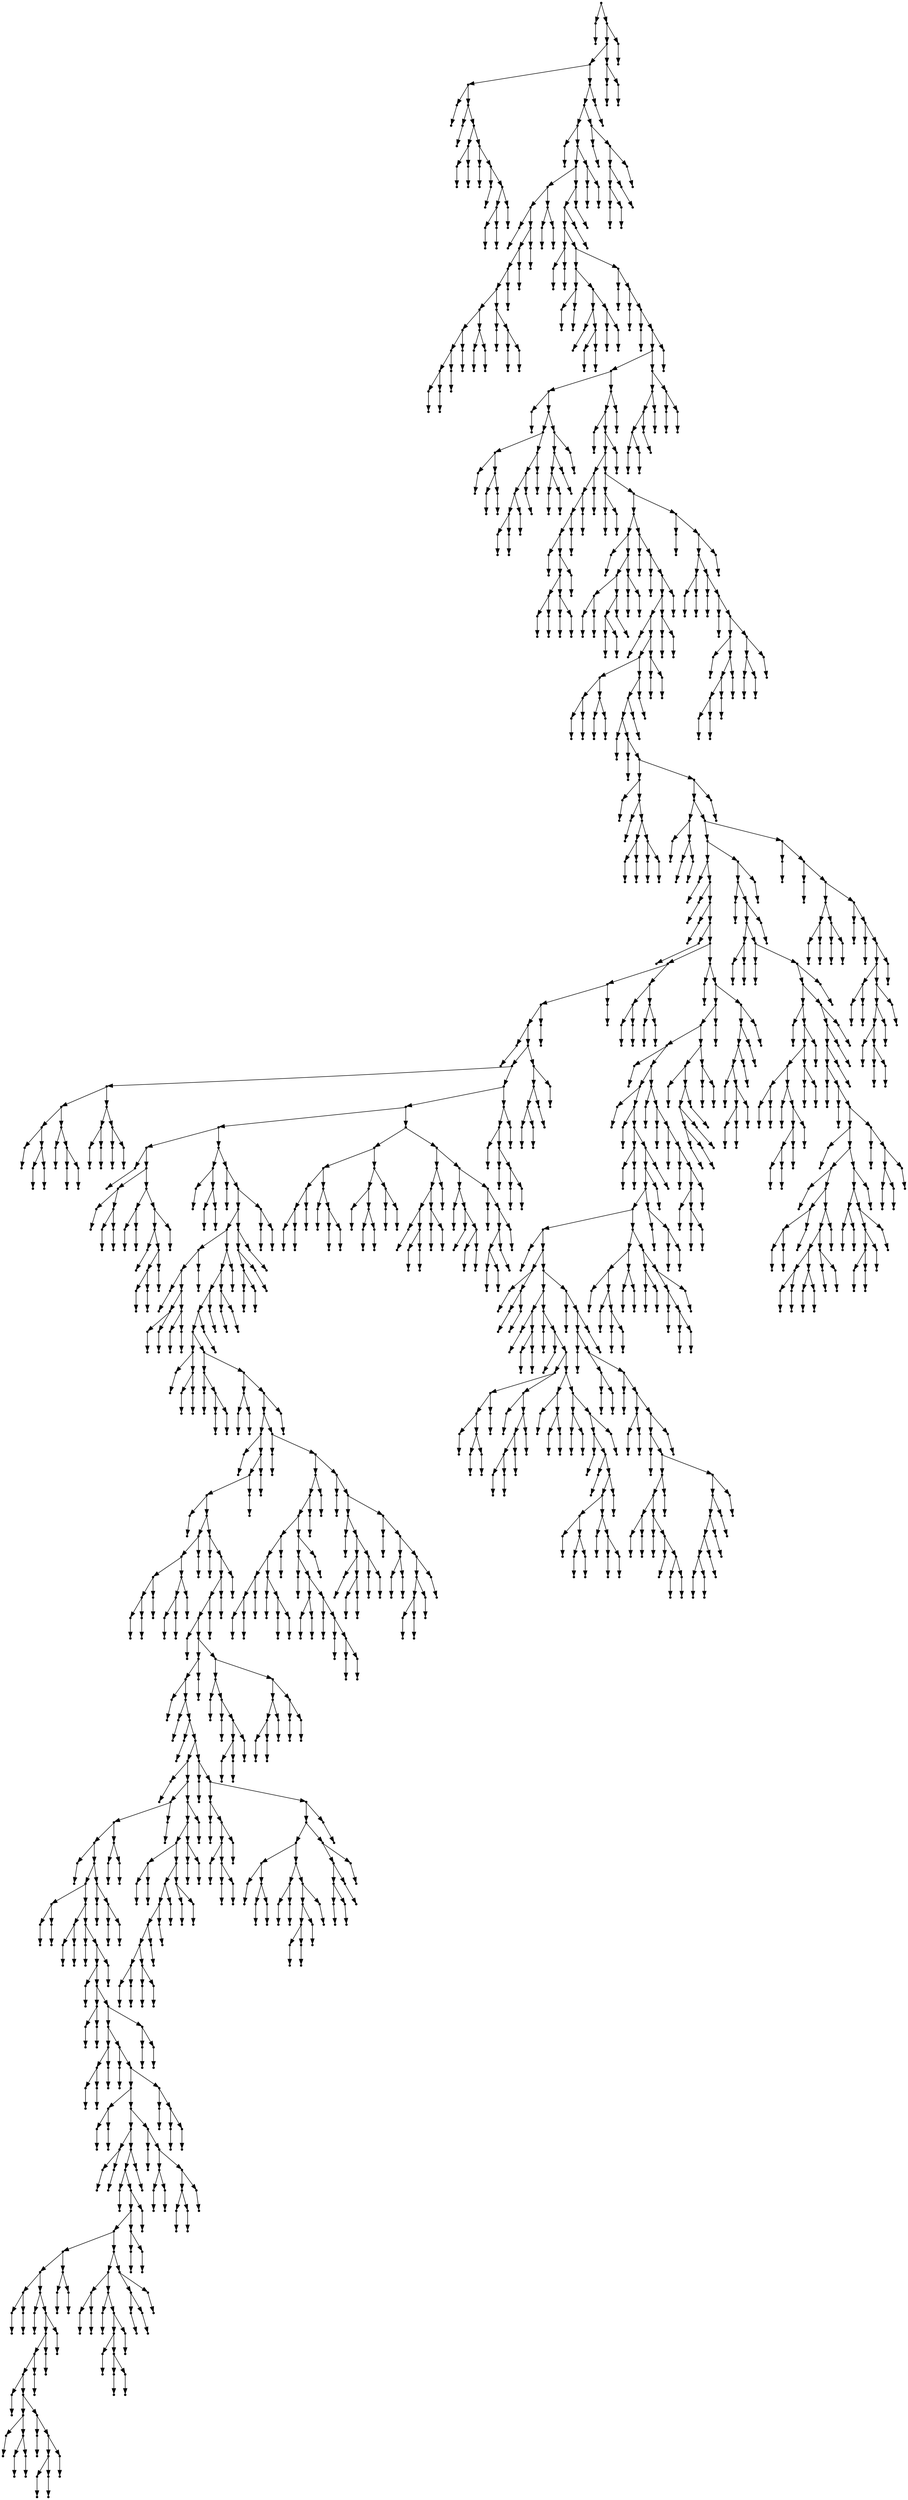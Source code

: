 digraph {
  1669 [shape=point];
  1 [shape=point];
  0 [shape=point];
  1668 [shape=point];
  1665 [shape=point];
  1659 [shape=point];
  27 [shape=point];
  3 [shape=point];
  2 [shape=point];
  26 [shape=point];
  5 [shape=point];
  4 [shape=point];
  25 [shape=point];
  10 [shape=point];
  7 [shape=point];
  6 [shape=point];
  9 [shape=point];
  8 [shape=point];
  24 [shape=point];
  12 [shape=point];
  11 [shape=point];
  23 [shape=point];
  14 [shape=point];
  13 [shape=point];
  22 [shape=point];
  19 [shape=point];
  16 [shape=point];
  15 [shape=point];
  18 [shape=point];
  17 [shape=point];
  21 [shape=point];
  20 [shape=point];
  1658 [shape=point];
  1655 [shape=point];
  1640 [shape=point];
  29 [shape=point];
  28 [shape=point];
  1639 [shape=point];
  1633 [shape=point];
  73 [shape=point];
  67 [shape=point];
  31 [shape=point];
  30 [shape=point];
  66 [shape=point];
  63 [shape=point];
  60 [shape=point];
  57 [shape=point];
  48 [shape=point];
  42 [shape=point];
  39 [shape=point];
  36 [shape=point];
  33 [shape=point];
  32 [shape=point];
  35 [shape=point];
  34 [shape=point];
  38 [shape=point];
  37 [shape=point];
  41 [shape=point];
  40 [shape=point];
  47 [shape=point];
  44 [shape=point];
  43 [shape=point];
  46 [shape=point];
  45 [shape=point];
  56 [shape=point];
  50 [shape=point];
  49 [shape=point];
  55 [shape=point];
  52 [shape=point];
  51 [shape=point];
  54 [shape=point];
  53 [shape=point];
  59 [shape=point];
  58 [shape=point];
  62 [shape=point];
  61 [shape=point];
  65 [shape=point];
  64 [shape=point];
  72 [shape=point];
  69 [shape=point];
  68 [shape=point];
  71 [shape=point];
  70 [shape=point];
  1632 [shape=point];
  1629 [shape=point];
  1626 [shape=point];
  78 [shape=point];
  75 [shape=point];
  74 [shape=point];
  77 [shape=point];
  76 [shape=point];
  1625 [shape=point];
  98 [shape=point];
  83 [shape=point];
  80 [shape=point];
  79 [shape=point];
  82 [shape=point];
  81 [shape=point];
  97 [shape=point];
  91 [shape=point];
  85 [shape=point];
  84 [shape=point];
  90 [shape=point];
  87 [shape=point];
  86 [shape=point];
  89 [shape=point];
  88 [shape=point];
  96 [shape=point];
  93 [shape=point];
  92 [shape=point];
  95 [shape=point];
  94 [shape=point];
  1624 [shape=point];
  100 [shape=point];
  99 [shape=point];
  1623 [shape=point];
  102 [shape=point];
  101 [shape=point];
  1622 [shape=point];
  104 [shape=point];
  103 [shape=point];
  1621 [shape=point];
  1618 [shape=point];
  1600 [shape=point];
  142 [shape=point];
  106 [shape=point];
  105 [shape=point];
  141 [shape=point];
  129 [shape=point];
  114 [shape=point];
  108 [shape=point];
  107 [shape=point];
  113 [shape=point];
  110 [shape=point];
  109 [shape=point];
  112 [shape=point];
  111 [shape=point];
  128 [shape=point];
  125 [shape=point];
  122 [shape=point];
  119 [shape=point];
  116 [shape=point];
  115 [shape=point];
  118 [shape=point];
  117 [shape=point];
  121 [shape=point];
  120 [shape=point];
  124 [shape=point];
  123 [shape=point];
  127 [shape=point];
  126 [shape=point];
  140 [shape=point];
  137 [shape=point];
  134 [shape=point];
  131 [shape=point];
  130 [shape=point];
  133 [shape=point];
  132 [shape=point];
  136 [shape=point];
  135 [shape=point];
  139 [shape=point];
  138 [shape=point];
  1599 [shape=point];
  1596 [shape=point];
  144 [shape=point];
  143 [shape=point];
  1595 [shape=point];
  1592 [shape=point];
  170 [shape=point];
  167 [shape=point];
  164 [shape=point];
  161 [shape=point];
  146 [shape=point];
  145 [shape=point];
  160 [shape=point];
  157 [shape=point];
  151 [shape=point];
  148 [shape=point];
  147 [shape=point];
  150 [shape=point];
  149 [shape=point];
  156 [shape=point];
  153 [shape=point];
  152 [shape=point];
  155 [shape=point];
  154 [shape=point];
  159 [shape=point];
  158 [shape=point];
  163 [shape=point];
  162 [shape=point];
  166 [shape=point];
  165 [shape=point];
  169 [shape=point];
  168 [shape=point];
  1591 [shape=point];
  175 [shape=point];
  172 [shape=point];
  171 [shape=point];
  174 [shape=point];
  173 [shape=point];
  1590 [shape=point];
  1548 [shape=point];
  198 [shape=point];
  177 [shape=point];
  176 [shape=point];
  197 [shape=point];
  191 [shape=point];
  182 [shape=point];
  179 [shape=point];
  178 [shape=point];
  181 [shape=point];
  180 [shape=point];
  190 [shape=point];
  187 [shape=point];
  184 [shape=point];
  183 [shape=point];
  186 [shape=point];
  185 [shape=point];
  189 [shape=point];
  188 [shape=point];
  196 [shape=point];
  193 [shape=point];
  192 [shape=point];
  195 [shape=point];
  194 [shape=point];
  1547 [shape=point];
  200 [shape=point];
  199 [shape=point];
  1546 [shape=point];
  202 [shape=point];
  201 [shape=point];
  1545 [shape=point];
  1542 [shape=point];
  1536 [shape=point];
  204 [shape=point];
  203 [shape=point];
  1535 [shape=point];
  1529 [shape=point];
  215 [shape=point];
  209 [shape=point];
  206 [shape=point];
  205 [shape=point];
  208 [shape=point];
  207 [shape=point];
  214 [shape=point];
  211 [shape=point];
  210 [shape=point];
  213 [shape=point];
  212 [shape=point];
  1528 [shape=point];
  1525 [shape=point];
  1522 [shape=point];
  217 [shape=point];
  216 [shape=point];
  1521 [shape=point];
  219 [shape=point];
  218 [shape=point];
  1520 [shape=point];
  236 [shape=point];
  221 [shape=point];
  220 [shape=point];
  235 [shape=point];
  223 [shape=point];
  222 [shape=point];
  234 [shape=point];
  228 [shape=point];
  225 [shape=point];
  224 [shape=point];
  227 [shape=point];
  226 [shape=point];
  233 [shape=point];
  230 [shape=point];
  229 [shape=point];
  232 [shape=point];
  231 [shape=point];
  1519 [shape=point];
  1516 [shape=point];
  244 [shape=point];
  238 [shape=point];
  237 [shape=point];
  243 [shape=point];
  240 [shape=point];
  239 [shape=point];
  242 [shape=point];
  241 [shape=point];
  1515 [shape=point];
  1467 [shape=point];
  1329 [shape=point];
  246 [shape=point];
  245 [shape=point];
  1328 [shape=point];
  248 [shape=point];
  247 [shape=point];
  1327 [shape=point];
  250 [shape=point];
  249 [shape=point];
  1326 [shape=point];
  252 [shape=point];
  251 [shape=point];
  1325 [shape=point];
  1019 [shape=point];
  1007 [shape=point];
  1004 [shape=point];
  1001 [shape=point];
  254 [shape=point];
  253 [shape=point];
  1000 [shape=point];
  988 [shape=point];
  283 [shape=point];
  271 [shape=point];
  262 [shape=point];
  256 [shape=point];
  255 [shape=point];
  261 [shape=point];
  258 [shape=point];
  257 [shape=point];
  260 [shape=point];
  259 [shape=point];
  270 [shape=point];
  264 [shape=point];
  263 [shape=point];
  269 [shape=point];
  266 [shape=point];
  265 [shape=point];
  268 [shape=point];
  267 [shape=point];
  282 [shape=point];
  276 [shape=point];
  273 [shape=point];
  272 [shape=point];
  275 [shape=point];
  274 [shape=point];
  281 [shape=point];
  278 [shape=point];
  277 [shape=point];
  280 [shape=point];
  279 [shape=point];
  987 [shape=point];
  972 [shape=point];
  894 [shape=point];
  315 [shape=point];
  285 [shape=point];
  284 [shape=point];
  314 [shape=point];
  293 [shape=point];
  287 [shape=point];
  286 [shape=point];
  292 [shape=point];
  289 [shape=point];
  288 [shape=point];
  291 [shape=point];
  290 [shape=point];
  313 [shape=point];
  298 [shape=point];
  295 [shape=point];
  294 [shape=point];
  297 [shape=point];
  296 [shape=point];
  312 [shape=point];
  309 [shape=point];
  300 [shape=point];
  299 [shape=point];
  308 [shape=point];
  305 [shape=point];
  302 [shape=point];
  301 [shape=point];
  304 [shape=point];
  303 [shape=point];
  307 [shape=point];
  306 [shape=point];
  311 [shape=point];
  310 [shape=point];
  893 [shape=point];
  323 [shape=point];
  317 [shape=point];
  316 [shape=point];
  322 [shape=point];
  319 [shape=point];
  318 [shape=point];
  321 [shape=point];
  320 [shape=point];
  892 [shape=point];
  325 [shape=point];
  324 [shape=point];
  891 [shape=point];
  885 [shape=point];
  873 [shape=point];
  342 [shape=point];
  339 [shape=point];
  327 [shape=point];
  326 [shape=point];
  338 [shape=point];
  332 [shape=point];
  329 [shape=point];
  328 [shape=point];
  331 [shape=point];
  330 [shape=point];
  337 [shape=point];
  334 [shape=point];
  333 [shape=point];
  336 [shape=point];
  335 [shape=point];
  341 [shape=point];
  340 [shape=point];
  872 [shape=point];
  869 [shape=point];
  863 [shape=point];
  860 [shape=point];
  857 [shape=point];
  350 [shape=point];
  344 [shape=point];
  343 [shape=point];
  349 [shape=point];
  346 [shape=point];
  345 [shape=point];
  348 [shape=point];
  347 [shape=point];
  856 [shape=point];
  358 [shape=point];
  352 [shape=point];
  351 [shape=point];
  357 [shape=point];
  354 [shape=point];
  353 [shape=point];
  356 [shape=point];
  355 [shape=point];
  855 [shape=point];
  363 [shape=point];
  360 [shape=point];
  359 [shape=point];
  362 [shape=point];
  361 [shape=point];
  854 [shape=point];
  851 [shape=point];
  755 [shape=point];
  365 [shape=point];
  364 [shape=point];
  754 [shape=point];
  751 [shape=point];
  748 [shape=point];
  367 [shape=point];
  366 [shape=point];
  747 [shape=point];
  387 [shape=point];
  384 [shape=point];
  375 [shape=point];
  372 [shape=point];
  369 [shape=point];
  368 [shape=point];
  371 [shape=point];
  370 [shape=point];
  374 [shape=point];
  373 [shape=point];
  383 [shape=point];
  380 [shape=point];
  377 [shape=point];
  376 [shape=point];
  379 [shape=point];
  378 [shape=point];
  382 [shape=point];
  381 [shape=point];
  386 [shape=point];
  385 [shape=point];
  746 [shape=point];
  389 [shape=point];
  388 [shape=point];
  745 [shape=point];
  742 [shape=point];
  739 [shape=point];
  736 [shape=point];
  391 [shape=point];
  390 [shape=point];
  735 [shape=point];
  705 [shape=point];
  702 [shape=point];
  393 [shape=point];
  392 [shape=point];
  701 [shape=point];
  395 [shape=point];
  394 [shape=point];
  700 [shape=point];
  397 [shape=point];
  396 [shape=point];
  699 [shape=point];
  639 [shape=point];
  399 [shape=point];
  398 [shape=point];
  638 [shape=point];
  596 [shape=point];
  593 [shape=point];
  587 [shape=point];
  401 [shape=point];
  400 [shape=point];
  586 [shape=point];
  577 [shape=point];
  406 [shape=point];
  403 [shape=point];
  402 [shape=point];
  405 [shape=point];
  404 [shape=point];
  576 [shape=point];
  411 [shape=point];
  408 [shape=point];
  407 [shape=point];
  410 [shape=point];
  409 [shape=point];
  575 [shape=point];
  413 [shape=point];
  412 [shape=point];
  574 [shape=point];
  571 [shape=point];
  415 [shape=point];
  414 [shape=point];
  570 [shape=point];
  420 [shape=point];
  417 [shape=point];
  416 [shape=point];
  419 [shape=point];
  418 [shape=point];
  569 [shape=point];
  563 [shape=point];
  428 [shape=point];
  425 [shape=point];
  422 [shape=point];
  421 [shape=point];
  424 [shape=point];
  423 [shape=point];
  427 [shape=point];
  426 [shape=point];
  562 [shape=point];
  430 [shape=point];
  429 [shape=point];
  561 [shape=point];
  552 [shape=point];
  435 [shape=point];
  432 [shape=point];
  431 [shape=point];
  434 [shape=point];
  433 [shape=point];
  551 [shape=point];
  533 [shape=point];
  440 [shape=point];
  437 [shape=point];
  436 [shape=point];
  439 [shape=point];
  438 [shape=point];
  532 [shape=point];
  529 [shape=point];
  442 [shape=point];
  441 [shape=point];
  528 [shape=point];
  525 [shape=point];
  519 [shape=point];
  489 [shape=point];
  483 [shape=point];
  447 [shape=point];
  444 [shape=point];
  443 [shape=point];
  446 [shape=point];
  445 [shape=point];
  482 [shape=point];
  449 [shape=point];
  448 [shape=point];
  481 [shape=point];
  478 [shape=point];
  475 [shape=point];
  472 [shape=point];
  451 [shape=point];
  450 [shape=point];
  471 [shape=point];
  459 [shape=point];
  453 [shape=point];
  452 [shape=point];
  458 [shape=point];
  455 [shape=point];
  454 [shape=point];
  457 [shape=point];
  456 [shape=point];
  470 [shape=point];
  461 [shape=point];
  460 [shape=point];
  469 [shape=point];
  466 [shape=point];
  463 [shape=point];
  462 [shape=point];
  465 [shape=point];
  464 [shape=point];
  468 [shape=point];
  467 [shape=point];
  474 [shape=point];
  473 [shape=point];
  477 [shape=point];
  476 [shape=point];
  480 [shape=point];
  479 [shape=point];
  488 [shape=point];
  485 [shape=point];
  484 [shape=point];
  487 [shape=point];
  486 [shape=point];
  518 [shape=point];
  509 [shape=point];
  494 [shape=point];
  491 [shape=point];
  490 [shape=point];
  493 [shape=point];
  492 [shape=point];
  508 [shape=point];
  496 [shape=point];
  495 [shape=point];
  507 [shape=point];
  504 [shape=point];
  498 [shape=point];
  497 [shape=point];
  503 [shape=point];
  500 [shape=point];
  499 [shape=point];
  502 [shape=point];
  501 [shape=point];
  506 [shape=point];
  505 [shape=point];
  517 [shape=point];
  514 [shape=point];
  511 [shape=point];
  510 [shape=point];
  513 [shape=point];
  512 [shape=point];
  516 [shape=point];
  515 [shape=point];
  524 [shape=point];
  521 [shape=point];
  520 [shape=point];
  523 [shape=point];
  522 [shape=point];
  527 [shape=point];
  526 [shape=point];
  531 [shape=point];
  530 [shape=point];
  550 [shape=point];
  535 [shape=point];
  534 [shape=point];
  549 [shape=point];
  540 [shape=point];
  537 [shape=point];
  536 [shape=point];
  539 [shape=point];
  538 [shape=point];
  548 [shape=point];
  545 [shape=point];
  542 [shape=point];
  541 [shape=point];
  544 [shape=point];
  543 [shape=point];
  547 [shape=point];
  546 [shape=point];
  560 [shape=point];
  554 [shape=point];
  553 [shape=point];
  559 [shape=point];
  556 [shape=point];
  555 [shape=point];
  558 [shape=point];
  557 [shape=point];
  568 [shape=point];
  565 [shape=point];
  564 [shape=point];
  567 [shape=point];
  566 [shape=point];
  573 [shape=point];
  572 [shape=point];
  585 [shape=point];
  579 [shape=point];
  578 [shape=point];
  584 [shape=point];
  581 [shape=point];
  580 [shape=point];
  583 [shape=point];
  582 [shape=point];
  592 [shape=point];
  589 [shape=point];
  588 [shape=point];
  591 [shape=point];
  590 [shape=point];
  595 [shape=point];
  594 [shape=point];
  637 [shape=point];
  634 [shape=point];
  628 [shape=point];
  601 [shape=point];
  598 [shape=point];
  597 [shape=point];
  600 [shape=point];
  599 [shape=point];
  627 [shape=point];
  621 [shape=point];
  618 [shape=point];
  615 [shape=point];
  612 [shape=point];
  606 [shape=point];
  603 [shape=point];
  602 [shape=point];
  605 [shape=point];
  604 [shape=point];
  611 [shape=point];
  608 [shape=point];
  607 [shape=point];
  610 [shape=point];
  609 [shape=point];
  614 [shape=point];
  613 [shape=point];
  617 [shape=point];
  616 [shape=point];
  620 [shape=point];
  619 [shape=point];
  626 [shape=point];
  623 [shape=point];
  622 [shape=point];
  625 [shape=point];
  624 [shape=point];
  633 [shape=point];
  630 [shape=point];
  629 [shape=point];
  632 [shape=point];
  631 [shape=point];
  636 [shape=point];
  635 [shape=point];
  698 [shape=point];
  641 [shape=point];
  640 [shape=point];
  697 [shape=point];
  655 [shape=point];
  643 [shape=point];
  642 [shape=point];
  654 [shape=point];
  651 [shape=point];
  645 [shape=point];
  644 [shape=point];
  650 [shape=point];
  647 [shape=point];
  646 [shape=point];
  649 [shape=point];
  648 [shape=point];
  653 [shape=point];
  652 [shape=point];
  696 [shape=point];
  693 [shape=point];
  681 [shape=point];
  663 [shape=point];
  657 [shape=point];
  656 [shape=point];
  662 [shape=point];
  659 [shape=point];
  658 [shape=point];
  661 [shape=point];
  660 [shape=point];
  680 [shape=point];
  668 [shape=point];
  665 [shape=point];
  664 [shape=point];
  667 [shape=point];
  666 [shape=point];
  679 [shape=point];
  676 [shape=point];
  673 [shape=point];
  670 [shape=point];
  669 [shape=point];
  672 [shape=point];
  671 [shape=point];
  675 [shape=point];
  674 [shape=point];
  678 [shape=point];
  677 [shape=point];
  692 [shape=point];
  689 [shape=point];
  686 [shape=point];
  683 [shape=point];
  682 [shape=point];
  685 [shape=point];
  684 [shape=point];
  688 [shape=point];
  687 [shape=point];
  691 [shape=point];
  690 [shape=point];
  695 [shape=point];
  694 [shape=point];
  704 [shape=point];
  703 [shape=point];
  734 [shape=point];
  719 [shape=point];
  707 [shape=point];
  706 [shape=point];
  718 [shape=point];
  709 [shape=point];
  708 [shape=point];
  717 [shape=point];
  714 [shape=point];
  711 [shape=point];
  710 [shape=point];
  713 [shape=point];
  712 [shape=point];
  716 [shape=point];
  715 [shape=point];
  733 [shape=point];
  727 [shape=point];
  724 [shape=point];
  721 [shape=point];
  720 [shape=point];
  723 [shape=point];
  722 [shape=point];
  726 [shape=point];
  725 [shape=point];
  732 [shape=point];
  729 [shape=point];
  728 [shape=point];
  731 [shape=point];
  730 [shape=point];
  738 [shape=point];
  737 [shape=point];
  741 [shape=point];
  740 [shape=point];
  744 [shape=point];
  743 [shape=point];
  750 [shape=point];
  749 [shape=point];
  753 [shape=point];
  752 [shape=point];
  850 [shape=point];
  757 [shape=point];
  756 [shape=point];
  849 [shape=point];
  807 [shape=point];
  804 [shape=point];
  801 [shape=point];
  777 [shape=point];
  774 [shape=point];
  765 [shape=point];
  762 [shape=point];
  759 [shape=point];
  758 [shape=point];
  761 [shape=point];
  760 [shape=point];
  764 [shape=point];
  763 [shape=point];
  773 [shape=point];
  767 [shape=point];
  766 [shape=point];
  772 [shape=point];
  769 [shape=point];
  768 [shape=point];
  771 [shape=point];
  770 [shape=point];
  776 [shape=point];
  775 [shape=point];
  800 [shape=point];
  797 [shape=point];
  779 [shape=point];
  778 [shape=point];
  796 [shape=point];
  784 [shape=point];
  781 [shape=point];
  780 [shape=point];
  783 [shape=point];
  782 [shape=point];
  795 [shape=point];
  786 [shape=point];
  785 [shape=point];
  794 [shape=point];
  788 [shape=point];
  787 [shape=point];
  793 [shape=point];
  790 [shape=point];
  789 [shape=point];
  792 [shape=point];
  791 [shape=point];
  799 [shape=point];
  798 [shape=point];
  803 [shape=point];
  802 [shape=point];
  806 [shape=point];
  805 [shape=point];
  848 [shape=point];
  809 [shape=point];
  808 [shape=point];
  847 [shape=point];
  826 [shape=point];
  811 [shape=point];
  810 [shape=point];
  825 [shape=point];
  819 [shape=point];
  813 [shape=point];
  812 [shape=point];
  818 [shape=point];
  815 [shape=point];
  814 [shape=point];
  817 [shape=point];
  816 [shape=point];
  824 [shape=point];
  821 [shape=point];
  820 [shape=point];
  823 [shape=point];
  822 [shape=point];
  846 [shape=point];
  828 [shape=point];
  827 [shape=point];
  845 [shape=point];
  833 [shape=point];
  830 [shape=point];
  829 [shape=point];
  832 [shape=point];
  831 [shape=point];
  844 [shape=point];
  841 [shape=point];
  838 [shape=point];
  835 [shape=point];
  834 [shape=point];
  837 [shape=point];
  836 [shape=point];
  840 [shape=point];
  839 [shape=point];
  843 [shape=point];
  842 [shape=point];
  853 [shape=point];
  852 [shape=point];
  859 [shape=point];
  858 [shape=point];
  862 [shape=point];
  861 [shape=point];
  868 [shape=point];
  865 [shape=point];
  864 [shape=point];
  867 [shape=point];
  866 [shape=point];
  871 [shape=point];
  870 [shape=point];
  884 [shape=point];
  881 [shape=point];
  878 [shape=point];
  875 [shape=point];
  874 [shape=point];
  877 [shape=point];
  876 [shape=point];
  880 [shape=point];
  879 [shape=point];
  883 [shape=point];
  882 [shape=point];
  890 [shape=point];
  887 [shape=point];
  886 [shape=point];
  889 [shape=point];
  888 [shape=point];
  971 [shape=point];
  926 [shape=point];
  911 [shape=point];
  902 [shape=point];
  899 [shape=point];
  896 [shape=point];
  895 [shape=point];
  898 [shape=point];
  897 [shape=point];
  901 [shape=point];
  900 [shape=point];
  910 [shape=point];
  904 [shape=point];
  903 [shape=point];
  909 [shape=point];
  906 [shape=point];
  905 [shape=point];
  908 [shape=point];
  907 [shape=point];
  925 [shape=point];
  919 [shape=point];
  913 [shape=point];
  912 [shape=point];
  918 [shape=point];
  915 [shape=point];
  914 [shape=point];
  917 [shape=point];
  916 [shape=point];
  924 [shape=point];
  921 [shape=point];
  920 [shape=point];
  923 [shape=point];
  922 [shape=point];
  970 [shape=point];
  943 [shape=point];
  940 [shape=point];
  934 [shape=point];
  928 [shape=point];
  927 [shape=point];
  933 [shape=point];
  930 [shape=point];
  929 [shape=point];
  932 [shape=point];
  931 [shape=point];
  939 [shape=point];
  936 [shape=point];
  935 [shape=point];
  938 [shape=point];
  937 [shape=point];
  942 [shape=point];
  941 [shape=point];
  969 [shape=point];
  954 [shape=point];
  945 [shape=point];
  944 [shape=point];
  953 [shape=point];
  947 [shape=point];
  946 [shape=point];
  952 [shape=point];
  949 [shape=point];
  948 [shape=point];
  951 [shape=point];
  950 [shape=point];
  968 [shape=point];
  956 [shape=point];
  955 [shape=point];
  967 [shape=point];
  964 [shape=point];
  961 [shape=point];
  958 [shape=point];
  957 [shape=point];
  960 [shape=point];
  959 [shape=point];
  963 [shape=point];
  962 [shape=point];
  966 [shape=point];
  965 [shape=point];
  986 [shape=point];
  983 [shape=point];
  974 [shape=point];
  973 [shape=point];
  982 [shape=point];
  976 [shape=point];
  975 [shape=point];
  981 [shape=point];
  978 [shape=point];
  977 [shape=point];
  980 [shape=point];
  979 [shape=point];
  985 [shape=point];
  984 [shape=point];
  999 [shape=point];
  996 [shape=point];
  993 [shape=point];
  990 [shape=point];
  989 [shape=point];
  992 [shape=point];
  991 [shape=point];
  995 [shape=point];
  994 [shape=point];
  998 [shape=point];
  997 [shape=point];
  1003 [shape=point];
  1002 [shape=point];
  1006 [shape=point];
  1005 [shape=point];
  1018 [shape=point];
  1012 [shape=point];
  1009 [shape=point];
  1008 [shape=point];
  1011 [shape=point];
  1010 [shape=point];
  1017 [shape=point];
  1014 [shape=point];
  1013 [shape=point];
  1016 [shape=point];
  1015 [shape=point];
  1324 [shape=point];
  1021 [shape=point];
  1020 [shape=point];
  1323 [shape=point];
  1302 [shape=point];
  1299 [shape=point];
  1278 [shape=point];
  1023 [shape=point];
  1022 [shape=point];
  1277 [shape=point];
  1253 [shape=point];
  1025 [shape=point];
  1024 [shape=point];
  1252 [shape=point];
  1027 [shape=point];
  1026 [shape=point];
  1251 [shape=point];
  1032 [shape=point];
  1029 [shape=point];
  1028 [shape=point];
  1031 [shape=point];
  1030 [shape=point];
  1250 [shape=point];
  1247 [shape=point];
  1244 [shape=point];
  1235 [shape=point];
  1199 [shape=point];
  1034 [shape=point];
  1033 [shape=point];
  1198 [shape=point];
  1042 [shape=point];
  1036 [shape=point];
  1035 [shape=point];
  1041 [shape=point];
  1038 [shape=point];
  1037 [shape=point];
  1040 [shape=point];
  1039 [shape=point];
  1197 [shape=point];
  1128 [shape=point];
  1050 [shape=point];
  1044 [shape=point];
  1043 [shape=point];
  1049 [shape=point];
  1046 [shape=point];
  1045 [shape=point];
  1048 [shape=point];
  1047 [shape=point];
  1127 [shape=point];
  1052 [shape=point];
  1051 [shape=point];
  1126 [shape=point];
  1054 [shape=point];
  1053 [shape=point];
  1125 [shape=point];
  1080 [shape=point];
  1065 [shape=point];
  1062 [shape=point];
  1056 [shape=point];
  1055 [shape=point];
  1061 [shape=point];
  1058 [shape=point];
  1057 [shape=point];
  1060 [shape=point];
  1059 [shape=point];
  1064 [shape=point];
  1063 [shape=point];
  1079 [shape=point];
  1067 [shape=point];
  1066 [shape=point];
  1078 [shape=point];
  1075 [shape=point];
  1072 [shape=point];
  1069 [shape=point];
  1068 [shape=point];
  1071 [shape=point];
  1070 [shape=point];
  1074 [shape=point];
  1073 [shape=point];
  1077 [shape=point];
  1076 [shape=point];
  1124 [shape=point];
  1088 [shape=point];
  1082 [shape=point];
  1081 [shape=point];
  1087 [shape=point];
  1084 [shape=point];
  1083 [shape=point];
  1086 [shape=point];
  1085 [shape=point];
  1123 [shape=point];
  1093 [shape=point];
  1090 [shape=point];
  1089 [shape=point];
  1092 [shape=point];
  1091 [shape=point];
  1122 [shape=point];
  1119 [shape=point];
  1095 [shape=point];
  1094 [shape=point];
  1118 [shape=point];
  1097 [shape=point];
  1096 [shape=point];
  1117 [shape=point];
  1114 [shape=point];
  1105 [shape=point];
  1099 [shape=point];
  1098 [shape=point];
  1104 [shape=point];
  1101 [shape=point];
  1100 [shape=point];
  1103 [shape=point];
  1102 [shape=point];
  1113 [shape=point];
  1107 [shape=point];
  1106 [shape=point];
  1112 [shape=point];
  1109 [shape=point];
  1108 [shape=point];
  1111 [shape=point];
  1110 [shape=point];
  1116 [shape=point];
  1115 [shape=point];
  1121 [shape=point];
  1120 [shape=point];
  1196 [shape=point];
  1130 [shape=point];
  1129 [shape=point];
  1195 [shape=point];
  1192 [shape=point];
  1132 [shape=point];
  1131 [shape=point];
  1191 [shape=point];
  1137 [shape=point];
  1134 [shape=point];
  1133 [shape=point];
  1136 [shape=point];
  1135 [shape=point];
  1190 [shape=point];
  1139 [shape=point];
  1138 [shape=point];
  1189 [shape=point];
  1144 [shape=point];
  1141 [shape=point];
  1140 [shape=point];
  1143 [shape=point];
  1142 [shape=point];
  1188 [shape=point];
  1185 [shape=point];
  1146 [shape=point];
  1145 [shape=point];
  1184 [shape=point];
  1166 [shape=point];
  1163 [shape=point];
  1151 [shape=point];
  1148 [shape=point];
  1147 [shape=point];
  1150 [shape=point];
  1149 [shape=point];
  1162 [shape=point];
  1153 [shape=point];
  1152 [shape=point];
  1161 [shape=point];
  1155 [shape=point];
  1154 [shape=point];
  1160 [shape=point];
  1157 [shape=point];
  1156 [shape=point];
  1159 [shape=point];
  1158 [shape=point];
  1165 [shape=point];
  1164 [shape=point];
  1183 [shape=point];
  1180 [shape=point];
  1177 [shape=point];
  1174 [shape=point];
  1171 [shape=point];
  1168 [shape=point];
  1167 [shape=point];
  1170 [shape=point];
  1169 [shape=point];
  1173 [shape=point];
  1172 [shape=point];
  1176 [shape=point];
  1175 [shape=point];
  1179 [shape=point];
  1178 [shape=point];
  1182 [shape=point];
  1181 [shape=point];
  1187 [shape=point];
  1186 [shape=point];
  1194 [shape=point];
  1193 [shape=point];
  1234 [shape=point];
  1216 [shape=point];
  1210 [shape=point];
  1201 [shape=point];
  1200 [shape=point];
  1209 [shape=point];
  1203 [shape=point];
  1202 [shape=point];
  1208 [shape=point];
  1205 [shape=point];
  1204 [shape=point];
  1207 [shape=point];
  1206 [shape=point];
  1215 [shape=point];
  1212 [shape=point];
  1211 [shape=point];
  1214 [shape=point];
  1213 [shape=point];
  1233 [shape=point];
  1221 [shape=point];
  1218 [shape=point];
  1217 [shape=point];
  1220 [shape=point];
  1219 [shape=point];
  1232 [shape=point];
  1229 [shape=point];
  1223 [shape=point];
  1222 [shape=point];
  1228 [shape=point];
  1225 [shape=point];
  1224 [shape=point];
  1227 [shape=point];
  1226 [shape=point];
  1231 [shape=point];
  1230 [shape=point];
  1243 [shape=point];
  1237 [shape=point];
  1236 [shape=point];
  1242 [shape=point];
  1239 [shape=point];
  1238 [shape=point];
  1241 [shape=point];
  1240 [shape=point];
  1246 [shape=point];
  1245 [shape=point];
  1249 [shape=point];
  1248 [shape=point];
  1276 [shape=point];
  1255 [shape=point];
  1254 [shape=point];
  1275 [shape=point];
  1257 [shape=point];
  1256 [shape=point];
  1274 [shape=point];
  1259 [shape=point];
  1258 [shape=point];
  1273 [shape=point];
  1261 [shape=point];
  1260 [shape=point];
  1272 [shape=point];
  1269 [shape=point];
  1263 [shape=point];
  1262 [shape=point];
  1268 [shape=point];
  1265 [shape=point];
  1264 [shape=point];
  1267 [shape=point];
  1266 [shape=point];
  1271 [shape=point];
  1270 [shape=point];
  1298 [shape=point];
  1292 [shape=point];
  1280 [shape=point];
  1279 [shape=point];
  1291 [shape=point];
  1288 [shape=point];
  1285 [shape=point];
  1282 [shape=point];
  1281 [shape=point];
  1284 [shape=point];
  1283 [shape=point];
  1287 [shape=point];
  1286 [shape=point];
  1290 [shape=point];
  1289 [shape=point];
  1297 [shape=point];
  1294 [shape=point];
  1293 [shape=point];
  1296 [shape=point];
  1295 [shape=point];
  1301 [shape=point];
  1300 [shape=point];
  1322 [shape=point];
  1319 [shape=point];
  1316 [shape=point];
  1313 [shape=point];
  1304 [shape=point];
  1303 [shape=point];
  1312 [shape=point];
  1309 [shape=point];
  1306 [shape=point];
  1305 [shape=point];
  1308 [shape=point];
  1307 [shape=point];
  1311 [shape=point];
  1310 [shape=point];
  1315 [shape=point];
  1314 [shape=point];
  1318 [shape=point];
  1317 [shape=point];
  1321 [shape=point];
  1320 [shape=point];
  1466 [shape=point];
  1463 [shape=point];
  1331 [shape=point];
  1330 [shape=point];
  1462 [shape=point];
  1459 [shape=point];
  1336 [shape=point];
  1333 [shape=point];
  1332 [shape=point];
  1335 [shape=point];
  1334 [shape=point];
  1458 [shape=point];
  1338 [shape=point];
  1337 [shape=point];
  1457 [shape=point];
  1454 [shape=point];
  1370 [shape=point];
  1340 [shape=point];
  1339 [shape=point];
  1369 [shape=point];
  1366 [shape=point];
  1360 [shape=point];
  1345 [shape=point];
  1342 [shape=point];
  1341 [shape=point];
  1344 [shape=point];
  1343 [shape=point];
  1359 [shape=point];
  1347 [shape=point];
  1346 [shape=point];
  1358 [shape=point];
  1355 [shape=point];
  1352 [shape=point];
  1349 [shape=point];
  1348 [shape=point];
  1351 [shape=point];
  1350 [shape=point];
  1354 [shape=point];
  1353 [shape=point];
  1357 [shape=point];
  1356 [shape=point];
  1365 [shape=point];
  1362 [shape=point];
  1361 [shape=point];
  1364 [shape=point];
  1363 [shape=point];
  1368 [shape=point];
  1367 [shape=point];
  1453 [shape=point];
  1450 [shape=point];
  1447 [shape=point];
  1444 [shape=point];
  1372 [shape=point];
  1371 [shape=point];
  1443 [shape=point];
  1374 [shape=point];
  1373 [shape=point];
  1442 [shape=point];
  1430 [shape=point];
  1376 [shape=point];
  1375 [shape=point];
  1429 [shape=point];
  1408 [shape=point];
  1378 [shape=point];
  1377 [shape=point];
  1407 [shape=point];
  1386 [shape=point];
  1383 [shape=point];
  1380 [shape=point];
  1379 [shape=point];
  1382 [shape=point];
  1381 [shape=point];
  1385 [shape=point];
  1384 [shape=point];
  1406 [shape=point];
  1403 [shape=point];
  1397 [shape=point];
  1391 [shape=point];
  1388 [shape=point];
  1387 [shape=point];
  1390 [shape=point];
  1389 [shape=point];
  1396 [shape=point];
  1393 [shape=point];
  1392 [shape=point];
  1395 [shape=point];
  1394 [shape=point];
  1402 [shape=point];
  1399 [shape=point];
  1398 [shape=point];
  1401 [shape=point];
  1400 [shape=point];
  1405 [shape=point];
  1404 [shape=point];
  1428 [shape=point];
  1425 [shape=point];
  1413 [shape=point];
  1410 [shape=point];
  1409 [shape=point];
  1412 [shape=point];
  1411 [shape=point];
  1424 [shape=point];
  1421 [shape=point];
  1418 [shape=point];
  1415 [shape=point];
  1414 [shape=point];
  1417 [shape=point];
  1416 [shape=point];
  1420 [shape=point];
  1419 [shape=point];
  1423 [shape=point];
  1422 [shape=point];
  1427 [shape=point];
  1426 [shape=point];
  1441 [shape=point];
  1432 [shape=point];
  1431 [shape=point];
  1440 [shape=point];
  1437 [shape=point];
  1434 [shape=point];
  1433 [shape=point];
  1436 [shape=point];
  1435 [shape=point];
  1439 [shape=point];
  1438 [shape=point];
  1446 [shape=point];
  1445 [shape=point];
  1449 [shape=point];
  1448 [shape=point];
  1452 [shape=point];
  1451 [shape=point];
  1456 [shape=point];
  1455 [shape=point];
  1461 [shape=point];
  1460 [shape=point];
  1465 [shape=point];
  1464 [shape=point];
  1514 [shape=point];
  1469 [shape=point];
  1468 [shape=point];
  1513 [shape=point];
  1471 [shape=point];
  1470 [shape=point];
  1512 [shape=point];
  1482 [shape=point];
  1476 [shape=point];
  1473 [shape=point];
  1472 [shape=point];
  1475 [shape=point];
  1474 [shape=point];
  1481 [shape=point];
  1478 [shape=point];
  1477 [shape=point];
  1480 [shape=point];
  1479 [shape=point];
  1511 [shape=point];
  1484 [shape=point];
  1483 [shape=point];
  1510 [shape=point];
  1486 [shape=point];
  1485 [shape=point];
  1509 [shape=point];
  1506 [shape=point];
  1491 [shape=point];
  1488 [shape=point];
  1487 [shape=point];
  1490 [shape=point];
  1489 [shape=point];
  1505 [shape=point];
  1502 [shape=point];
  1499 [shape=point];
  1493 [shape=point];
  1492 [shape=point];
  1498 [shape=point];
  1495 [shape=point];
  1494 [shape=point];
  1497 [shape=point];
  1496 [shape=point];
  1501 [shape=point];
  1500 [shape=point];
  1504 [shape=point];
  1503 [shape=point];
  1508 [shape=point];
  1507 [shape=point];
  1518 [shape=point];
  1517 [shape=point];
  1524 [shape=point];
  1523 [shape=point];
  1527 [shape=point];
  1526 [shape=point];
  1534 [shape=point];
  1531 [shape=point];
  1530 [shape=point];
  1533 [shape=point];
  1532 [shape=point];
  1541 [shape=point];
  1538 [shape=point];
  1537 [shape=point];
  1540 [shape=point];
  1539 [shape=point];
  1544 [shape=point];
  1543 [shape=point];
  1589 [shape=point];
  1550 [shape=point];
  1549 [shape=point];
  1588 [shape=point];
  1585 [shape=point];
  1555 [shape=point];
  1552 [shape=point];
  1551 [shape=point];
  1554 [shape=point];
  1553 [shape=point];
  1584 [shape=point];
  1557 [shape=point];
  1556 [shape=point];
  1583 [shape=point];
  1559 [shape=point];
  1558 [shape=point];
  1582 [shape=point];
  1573 [shape=point];
  1561 [shape=point];
  1560 [shape=point];
  1572 [shape=point];
  1569 [shape=point];
  1566 [shape=point];
  1563 [shape=point];
  1562 [shape=point];
  1565 [shape=point];
  1564 [shape=point];
  1568 [shape=point];
  1567 [shape=point];
  1571 [shape=point];
  1570 [shape=point];
  1581 [shape=point];
  1578 [shape=point];
  1575 [shape=point];
  1574 [shape=point];
  1577 [shape=point];
  1576 [shape=point];
  1580 [shape=point];
  1579 [shape=point];
  1587 [shape=point];
  1586 [shape=point];
  1594 [shape=point];
  1593 [shape=point];
  1598 [shape=point];
  1597 [shape=point];
  1617 [shape=point];
  1611 [shape=point];
  1608 [shape=point];
  1605 [shape=point];
  1602 [shape=point];
  1601 [shape=point];
  1604 [shape=point];
  1603 [shape=point];
  1607 [shape=point];
  1606 [shape=point];
  1610 [shape=point];
  1609 [shape=point];
  1616 [shape=point];
  1613 [shape=point];
  1612 [shape=point];
  1615 [shape=point];
  1614 [shape=point];
  1620 [shape=point];
  1619 [shape=point];
  1628 [shape=point];
  1627 [shape=point];
  1631 [shape=point];
  1630 [shape=point];
  1638 [shape=point];
  1635 [shape=point];
  1634 [shape=point];
  1637 [shape=point];
  1636 [shape=point];
  1654 [shape=point];
  1642 [shape=point];
  1641 [shape=point];
  1653 [shape=point];
  1650 [shape=point];
  1647 [shape=point];
  1644 [shape=point];
  1643 [shape=point];
  1646 [shape=point];
  1645 [shape=point];
  1649 [shape=point];
  1648 [shape=point];
  1652 [shape=point];
  1651 [shape=point];
  1657 [shape=point];
  1656 [shape=point];
  1664 [shape=point];
  1661 [shape=point];
  1660 [shape=point];
  1663 [shape=point];
  1662 [shape=point];
  1667 [shape=point];
  1666 [shape=point];
1669 -> 1;
1 -> 0;
1669 -> 1668;
1668 -> 1665;
1665 -> 1659;
1659 -> 27;
27 -> 3;
3 -> 2;
27 -> 26;
26 -> 5;
5 -> 4;
26 -> 25;
25 -> 10;
10 -> 7;
7 -> 6;
10 -> 9;
9 -> 8;
25 -> 24;
24 -> 12;
12 -> 11;
24 -> 23;
23 -> 14;
14 -> 13;
23 -> 22;
22 -> 19;
19 -> 16;
16 -> 15;
19 -> 18;
18 -> 17;
22 -> 21;
21 -> 20;
1659 -> 1658;
1658 -> 1655;
1655 -> 1640;
1640 -> 29;
29 -> 28;
1640 -> 1639;
1639 -> 1633;
1633 -> 73;
73 -> 67;
67 -> 31;
31 -> 30;
67 -> 66;
66 -> 63;
63 -> 60;
60 -> 57;
57 -> 48;
48 -> 42;
42 -> 39;
39 -> 36;
36 -> 33;
33 -> 32;
36 -> 35;
35 -> 34;
39 -> 38;
38 -> 37;
42 -> 41;
41 -> 40;
48 -> 47;
47 -> 44;
44 -> 43;
47 -> 46;
46 -> 45;
57 -> 56;
56 -> 50;
50 -> 49;
56 -> 55;
55 -> 52;
52 -> 51;
55 -> 54;
54 -> 53;
60 -> 59;
59 -> 58;
63 -> 62;
62 -> 61;
66 -> 65;
65 -> 64;
73 -> 72;
72 -> 69;
69 -> 68;
72 -> 71;
71 -> 70;
1633 -> 1632;
1632 -> 1629;
1629 -> 1626;
1626 -> 78;
78 -> 75;
75 -> 74;
78 -> 77;
77 -> 76;
1626 -> 1625;
1625 -> 98;
98 -> 83;
83 -> 80;
80 -> 79;
83 -> 82;
82 -> 81;
98 -> 97;
97 -> 91;
91 -> 85;
85 -> 84;
91 -> 90;
90 -> 87;
87 -> 86;
90 -> 89;
89 -> 88;
97 -> 96;
96 -> 93;
93 -> 92;
96 -> 95;
95 -> 94;
1625 -> 1624;
1624 -> 100;
100 -> 99;
1624 -> 1623;
1623 -> 102;
102 -> 101;
1623 -> 1622;
1622 -> 104;
104 -> 103;
1622 -> 1621;
1621 -> 1618;
1618 -> 1600;
1600 -> 142;
142 -> 106;
106 -> 105;
142 -> 141;
141 -> 129;
129 -> 114;
114 -> 108;
108 -> 107;
114 -> 113;
113 -> 110;
110 -> 109;
113 -> 112;
112 -> 111;
129 -> 128;
128 -> 125;
125 -> 122;
122 -> 119;
119 -> 116;
116 -> 115;
119 -> 118;
118 -> 117;
122 -> 121;
121 -> 120;
125 -> 124;
124 -> 123;
128 -> 127;
127 -> 126;
141 -> 140;
140 -> 137;
137 -> 134;
134 -> 131;
131 -> 130;
134 -> 133;
133 -> 132;
137 -> 136;
136 -> 135;
140 -> 139;
139 -> 138;
1600 -> 1599;
1599 -> 1596;
1596 -> 144;
144 -> 143;
1596 -> 1595;
1595 -> 1592;
1592 -> 170;
170 -> 167;
167 -> 164;
164 -> 161;
161 -> 146;
146 -> 145;
161 -> 160;
160 -> 157;
157 -> 151;
151 -> 148;
148 -> 147;
151 -> 150;
150 -> 149;
157 -> 156;
156 -> 153;
153 -> 152;
156 -> 155;
155 -> 154;
160 -> 159;
159 -> 158;
164 -> 163;
163 -> 162;
167 -> 166;
166 -> 165;
170 -> 169;
169 -> 168;
1592 -> 1591;
1591 -> 175;
175 -> 172;
172 -> 171;
175 -> 174;
174 -> 173;
1591 -> 1590;
1590 -> 1548;
1548 -> 198;
198 -> 177;
177 -> 176;
198 -> 197;
197 -> 191;
191 -> 182;
182 -> 179;
179 -> 178;
182 -> 181;
181 -> 180;
191 -> 190;
190 -> 187;
187 -> 184;
184 -> 183;
187 -> 186;
186 -> 185;
190 -> 189;
189 -> 188;
197 -> 196;
196 -> 193;
193 -> 192;
196 -> 195;
195 -> 194;
1548 -> 1547;
1547 -> 200;
200 -> 199;
1547 -> 1546;
1546 -> 202;
202 -> 201;
1546 -> 1545;
1545 -> 1542;
1542 -> 1536;
1536 -> 204;
204 -> 203;
1536 -> 1535;
1535 -> 1529;
1529 -> 215;
215 -> 209;
209 -> 206;
206 -> 205;
209 -> 208;
208 -> 207;
215 -> 214;
214 -> 211;
211 -> 210;
214 -> 213;
213 -> 212;
1529 -> 1528;
1528 -> 1525;
1525 -> 1522;
1522 -> 217;
217 -> 216;
1522 -> 1521;
1521 -> 219;
219 -> 218;
1521 -> 1520;
1520 -> 236;
236 -> 221;
221 -> 220;
236 -> 235;
235 -> 223;
223 -> 222;
235 -> 234;
234 -> 228;
228 -> 225;
225 -> 224;
228 -> 227;
227 -> 226;
234 -> 233;
233 -> 230;
230 -> 229;
233 -> 232;
232 -> 231;
1520 -> 1519;
1519 -> 1516;
1516 -> 244;
244 -> 238;
238 -> 237;
244 -> 243;
243 -> 240;
240 -> 239;
243 -> 242;
242 -> 241;
1516 -> 1515;
1515 -> 1467;
1467 -> 1329;
1329 -> 246;
246 -> 245;
1329 -> 1328;
1328 -> 248;
248 -> 247;
1328 -> 1327;
1327 -> 250;
250 -> 249;
1327 -> 1326;
1326 -> 252;
252 -> 251;
1326 -> 1325;
1325 -> 1019;
1019 -> 1007;
1007 -> 1004;
1004 -> 1001;
1001 -> 254;
254 -> 253;
1001 -> 1000;
1000 -> 988;
988 -> 283;
283 -> 271;
271 -> 262;
262 -> 256;
256 -> 255;
262 -> 261;
261 -> 258;
258 -> 257;
261 -> 260;
260 -> 259;
271 -> 270;
270 -> 264;
264 -> 263;
270 -> 269;
269 -> 266;
266 -> 265;
269 -> 268;
268 -> 267;
283 -> 282;
282 -> 276;
276 -> 273;
273 -> 272;
276 -> 275;
275 -> 274;
282 -> 281;
281 -> 278;
278 -> 277;
281 -> 280;
280 -> 279;
988 -> 987;
987 -> 972;
972 -> 894;
894 -> 315;
315 -> 285;
285 -> 284;
315 -> 314;
314 -> 293;
293 -> 287;
287 -> 286;
293 -> 292;
292 -> 289;
289 -> 288;
292 -> 291;
291 -> 290;
314 -> 313;
313 -> 298;
298 -> 295;
295 -> 294;
298 -> 297;
297 -> 296;
313 -> 312;
312 -> 309;
309 -> 300;
300 -> 299;
309 -> 308;
308 -> 305;
305 -> 302;
302 -> 301;
305 -> 304;
304 -> 303;
308 -> 307;
307 -> 306;
312 -> 311;
311 -> 310;
894 -> 893;
893 -> 323;
323 -> 317;
317 -> 316;
323 -> 322;
322 -> 319;
319 -> 318;
322 -> 321;
321 -> 320;
893 -> 892;
892 -> 325;
325 -> 324;
892 -> 891;
891 -> 885;
885 -> 873;
873 -> 342;
342 -> 339;
339 -> 327;
327 -> 326;
339 -> 338;
338 -> 332;
332 -> 329;
329 -> 328;
332 -> 331;
331 -> 330;
338 -> 337;
337 -> 334;
334 -> 333;
337 -> 336;
336 -> 335;
342 -> 341;
341 -> 340;
873 -> 872;
872 -> 869;
869 -> 863;
863 -> 860;
860 -> 857;
857 -> 350;
350 -> 344;
344 -> 343;
350 -> 349;
349 -> 346;
346 -> 345;
349 -> 348;
348 -> 347;
857 -> 856;
856 -> 358;
358 -> 352;
352 -> 351;
358 -> 357;
357 -> 354;
354 -> 353;
357 -> 356;
356 -> 355;
856 -> 855;
855 -> 363;
363 -> 360;
360 -> 359;
363 -> 362;
362 -> 361;
855 -> 854;
854 -> 851;
851 -> 755;
755 -> 365;
365 -> 364;
755 -> 754;
754 -> 751;
751 -> 748;
748 -> 367;
367 -> 366;
748 -> 747;
747 -> 387;
387 -> 384;
384 -> 375;
375 -> 372;
372 -> 369;
369 -> 368;
372 -> 371;
371 -> 370;
375 -> 374;
374 -> 373;
384 -> 383;
383 -> 380;
380 -> 377;
377 -> 376;
380 -> 379;
379 -> 378;
383 -> 382;
382 -> 381;
387 -> 386;
386 -> 385;
747 -> 746;
746 -> 389;
389 -> 388;
746 -> 745;
745 -> 742;
742 -> 739;
739 -> 736;
736 -> 391;
391 -> 390;
736 -> 735;
735 -> 705;
705 -> 702;
702 -> 393;
393 -> 392;
702 -> 701;
701 -> 395;
395 -> 394;
701 -> 700;
700 -> 397;
397 -> 396;
700 -> 699;
699 -> 639;
639 -> 399;
399 -> 398;
639 -> 638;
638 -> 596;
596 -> 593;
593 -> 587;
587 -> 401;
401 -> 400;
587 -> 586;
586 -> 577;
577 -> 406;
406 -> 403;
403 -> 402;
406 -> 405;
405 -> 404;
577 -> 576;
576 -> 411;
411 -> 408;
408 -> 407;
411 -> 410;
410 -> 409;
576 -> 575;
575 -> 413;
413 -> 412;
575 -> 574;
574 -> 571;
571 -> 415;
415 -> 414;
571 -> 570;
570 -> 420;
420 -> 417;
417 -> 416;
420 -> 419;
419 -> 418;
570 -> 569;
569 -> 563;
563 -> 428;
428 -> 425;
425 -> 422;
422 -> 421;
425 -> 424;
424 -> 423;
428 -> 427;
427 -> 426;
563 -> 562;
562 -> 430;
430 -> 429;
562 -> 561;
561 -> 552;
552 -> 435;
435 -> 432;
432 -> 431;
435 -> 434;
434 -> 433;
552 -> 551;
551 -> 533;
533 -> 440;
440 -> 437;
437 -> 436;
440 -> 439;
439 -> 438;
533 -> 532;
532 -> 529;
529 -> 442;
442 -> 441;
529 -> 528;
528 -> 525;
525 -> 519;
519 -> 489;
489 -> 483;
483 -> 447;
447 -> 444;
444 -> 443;
447 -> 446;
446 -> 445;
483 -> 482;
482 -> 449;
449 -> 448;
482 -> 481;
481 -> 478;
478 -> 475;
475 -> 472;
472 -> 451;
451 -> 450;
472 -> 471;
471 -> 459;
459 -> 453;
453 -> 452;
459 -> 458;
458 -> 455;
455 -> 454;
458 -> 457;
457 -> 456;
471 -> 470;
470 -> 461;
461 -> 460;
470 -> 469;
469 -> 466;
466 -> 463;
463 -> 462;
466 -> 465;
465 -> 464;
469 -> 468;
468 -> 467;
475 -> 474;
474 -> 473;
478 -> 477;
477 -> 476;
481 -> 480;
480 -> 479;
489 -> 488;
488 -> 485;
485 -> 484;
488 -> 487;
487 -> 486;
519 -> 518;
518 -> 509;
509 -> 494;
494 -> 491;
491 -> 490;
494 -> 493;
493 -> 492;
509 -> 508;
508 -> 496;
496 -> 495;
508 -> 507;
507 -> 504;
504 -> 498;
498 -> 497;
504 -> 503;
503 -> 500;
500 -> 499;
503 -> 502;
502 -> 501;
507 -> 506;
506 -> 505;
518 -> 517;
517 -> 514;
514 -> 511;
511 -> 510;
514 -> 513;
513 -> 512;
517 -> 516;
516 -> 515;
525 -> 524;
524 -> 521;
521 -> 520;
524 -> 523;
523 -> 522;
528 -> 527;
527 -> 526;
532 -> 531;
531 -> 530;
551 -> 550;
550 -> 535;
535 -> 534;
550 -> 549;
549 -> 540;
540 -> 537;
537 -> 536;
540 -> 539;
539 -> 538;
549 -> 548;
548 -> 545;
545 -> 542;
542 -> 541;
545 -> 544;
544 -> 543;
548 -> 547;
547 -> 546;
561 -> 560;
560 -> 554;
554 -> 553;
560 -> 559;
559 -> 556;
556 -> 555;
559 -> 558;
558 -> 557;
569 -> 568;
568 -> 565;
565 -> 564;
568 -> 567;
567 -> 566;
574 -> 573;
573 -> 572;
586 -> 585;
585 -> 579;
579 -> 578;
585 -> 584;
584 -> 581;
581 -> 580;
584 -> 583;
583 -> 582;
593 -> 592;
592 -> 589;
589 -> 588;
592 -> 591;
591 -> 590;
596 -> 595;
595 -> 594;
638 -> 637;
637 -> 634;
634 -> 628;
628 -> 601;
601 -> 598;
598 -> 597;
601 -> 600;
600 -> 599;
628 -> 627;
627 -> 621;
621 -> 618;
618 -> 615;
615 -> 612;
612 -> 606;
606 -> 603;
603 -> 602;
606 -> 605;
605 -> 604;
612 -> 611;
611 -> 608;
608 -> 607;
611 -> 610;
610 -> 609;
615 -> 614;
614 -> 613;
618 -> 617;
617 -> 616;
621 -> 620;
620 -> 619;
627 -> 626;
626 -> 623;
623 -> 622;
626 -> 625;
625 -> 624;
634 -> 633;
633 -> 630;
630 -> 629;
633 -> 632;
632 -> 631;
637 -> 636;
636 -> 635;
699 -> 698;
698 -> 641;
641 -> 640;
698 -> 697;
697 -> 655;
655 -> 643;
643 -> 642;
655 -> 654;
654 -> 651;
651 -> 645;
645 -> 644;
651 -> 650;
650 -> 647;
647 -> 646;
650 -> 649;
649 -> 648;
654 -> 653;
653 -> 652;
697 -> 696;
696 -> 693;
693 -> 681;
681 -> 663;
663 -> 657;
657 -> 656;
663 -> 662;
662 -> 659;
659 -> 658;
662 -> 661;
661 -> 660;
681 -> 680;
680 -> 668;
668 -> 665;
665 -> 664;
668 -> 667;
667 -> 666;
680 -> 679;
679 -> 676;
676 -> 673;
673 -> 670;
670 -> 669;
673 -> 672;
672 -> 671;
676 -> 675;
675 -> 674;
679 -> 678;
678 -> 677;
693 -> 692;
692 -> 689;
689 -> 686;
686 -> 683;
683 -> 682;
686 -> 685;
685 -> 684;
689 -> 688;
688 -> 687;
692 -> 691;
691 -> 690;
696 -> 695;
695 -> 694;
705 -> 704;
704 -> 703;
735 -> 734;
734 -> 719;
719 -> 707;
707 -> 706;
719 -> 718;
718 -> 709;
709 -> 708;
718 -> 717;
717 -> 714;
714 -> 711;
711 -> 710;
714 -> 713;
713 -> 712;
717 -> 716;
716 -> 715;
734 -> 733;
733 -> 727;
727 -> 724;
724 -> 721;
721 -> 720;
724 -> 723;
723 -> 722;
727 -> 726;
726 -> 725;
733 -> 732;
732 -> 729;
729 -> 728;
732 -> 731;
731 -> 730;
739 -> 738;
738 -> 737;
742 -> 741;
741 -> 740;
745 -> 744;
744 -> 743;
751 -> 750;
750 -> 749;
754 -> 753;
753 -> 752;
851 -> 850;
850 -> 757;
757 -> 756;
850 -> 849;
849 -> 807;
807 -> 804;
804 -> 801;
801 -> 777;
777 -> 774;
774 -> 765;
765 -> 762;
762 -> 759;
759 -> 758;
762 -> 761;
761 -> 760;
765 -> 764;
764 -> 763;
774 -> 773;
773 -> 767;
767 -> 766;
773 -> 772;
772 -> 769;
769 -> 768;
772 -> 771;
771 -> 770;
777 -> 776;
776 -> 775;
801 -> 800;
800 -> 797;
797 -> 779;
779 -> 778;
797 -> 796;
796 -> 784;
784 -> 781;
781 -> 780;
784 -> 783;
783 -> 782;
796 -> 795;
795 -> 786;
786 -> 785;
795 -> 794;
794 -> 788;
788 -> 787;
794 -> 793;
793 -> 790;
790 -> 789;
793 -> 792;
792 -> 791;
800 -> 799;
799 -> 798;
804 -> 803;
803 -> 802;
807 -> 806;
806 -> 805;
849 -> 848;
848 -> 809;
809 -> 808;
848 -> 847;
847 -> 826;
826 -> 811;
811 -> 810;
826 -> 825;
825 -> 819;
819 -> 813;
813 -> 812;
819 -> 818;
818 -> 815;
815 -> 814;
818 -> 817;
817 -> 816;
825 -> 824;
824 -> 821;
821 -> 820;
824 -> 823;
823 -> 822;
847 -> 846;
846 -> 828;
828 -> 827;
846 -> 845;
845 -> 833;
833 -> 830;
830 -> 829;
833 -> 832;
832 -> 831;
845 -> 844;
844 -> 841;
841 -> 838;
838 -> 835;
835 -> 834;
838 -> 837;
837 -> 836;
841 -> 840;
840 -> 839;
844 -> 843;
843 -> 842;
854 -> 853;
853 -> 852;
860 -> 859;
859 -> 858;
863 -> 862;
862 -> 861;
869 -> 868;
868 -> 865;
865 -> 864;
868 -> 867;
867 -> 866;
872 -> 871;
871 -> 870;
885 -> 884;
884 -> 881;
881 -> 878;
878 -> 875;
875 -> 874;
878 -> 877;
877 -> 876;
881 -> 880;
880 -> 879;
884 -> 883;
883 -> 882;
891 -> 890;
890 -> 887;
887 -> 886;
890 -> 889;
889 -> 888;
972 -> 971;
971 -> 926;
926 -> 911;
911 -> 902;
902 -> 899;
899 -> 896;
896 -> 895;
899 -> 898;
898 -> 897;
902 -> 901;
901 -> 900;
911 -> 910;
910 -> 904;
904 -> 903;
910 -> 909;
909 -> 906;
906 -> 905;
909 -> 908;
908 -> 907;
926 -> 925;
925 -> 919;
919 -> 913;
913 -> 912;
919 -> 918;
918 -> 915;
915 -> 914;
918 -> 917;
917 -> 916;
925 -> 924;
924 -> 921;
921 -> 920;
924 -> 923;
923 -> 922;
971 -> 970;
970 -> 943;
943 -> 940;
940 -> 934;
934 -> 928;
928 -> 927;
934 -> 933;
933 -> 930;
930 -> 929;
933 -> 932;
932 -> 931;
940 -> 939;
939 -> 936;
936 -> 935;
939 -> 938;
938 -> 937;
943 -> 942;
942 -> 941;
970 -> 969;
969 -> 954;
954 -> 945;
945 -> 944;
954 -> 953;
953 -> 947;
947 -> 946;
953 -> 952;
952 -> 949;
949 -> 948;
952 -> 951;
951 -> 950;
969 -> 968;
968 -> 956;
956 -> 955;
968 -> 967;
967 -> 964;
964 -> 961;
961 -> 958;
958 -> 957;
961 -> 960;
960 -> 959;
964 -> 963;
963 -> 962;
967 -> 966;
966 -> 965;
987 -> 986;
986 -> 983;
983 -> 974;
974 -> 973;
983 -> 982;
982 -> 976;
976 -> 975;
982 -> 981;
981 -> 978;
978 -> 977;
981 -> 980;
980 -> 979;
986 -> 985;
985 -> 984;
1000 -> 999;
999 -> 996;
996 -> 993;
993 -> 990;
990 -> 989;
993 -> 992;
992 -> 991;
996 -> 995;
995 -> 994;
999 -> 998;
998 -> 997;
1004 -> 1003;
1003 -> 1002;
1007 -> 1006;
1006 -> 1005;
1019 -> 1018;
1018 -> 1012;
1012 -> 1009;
1009 -> 1008;
1012 -> 1011;
1011 -> 1010;
1018 -> 1017;
1017 -> 1014;
1014 -> 1013;
1017 -> 1016;
1016 -> 1015;
1325 -> 1324;
1324 -> 1021;
1021 -> 1020;
1324 -> 1323;
1323 -> 1302;
1302 -> 1299;
1299 -> 1278;
1278 -> 1023;
1023 -> 1022;
1278 -> 1277;
1277 -> 1253;
1253 -> 1025;
1025 -> 1024;
1253 -> 1252;
1252 -> 1027;
1027 -> 1026;
1252 -> 1251;
1251 -> 1032;
1032 -> 1029;
1029 -> 1028;
1032 -> 1031;
1031 -> 1030;
1251 -> 1250;
1250 -> 1247;
1247 -> 1244;
1244 -> 1235;
1235 -> 1199;
1199 -> 1034;
1034 -> 1033;
1199 -> 1198;
1198 -> 1042;
1042 -> 1036;
1036 -> 1035;
1042 -> 1041;
1041 -> 1038;
1038 -> 1037;
1041 -> 1040;
1040 -> 1039;
1198 -> 1197;
1197 -> 1128;
1128 -> 1050;
1050 -> 1044;
1044 -> 1043;
1050 -> 1049;
1049 -> 1046;
1046 -> 1045;
1049 -> 1048;
1048 -> 1047;
1128 -> 1127;
1127 -> 1052;
1052 -> 1051;
1127 -> 1126;
1126 -> 1054;
1054 -> 1053;
1126 -> 1125;
1125 -> 1080;
1080 -> 1065;
1065 -> 1062;
1062 -> 1056;
1056 -> 1055;
1062 -> 1061;
1061 -> 1058;
1058 -> 1057;
1061 -> 1060;
1060 -> 1059;
1065 -> 1064;
1064 -> 1063;
1080 -> 1079;
1079 -> 1067;
1067 -> 1066;
1079 -> 1078;
1078 -> 1075;
1075 -> 1072;
1072 -> 1069;
1069 -> 1068;
1072 -> 1071;
1071 -> 1070;
1075 -> 1074;
1074 -> 1073;
1078 -> 1077;
1077 -> 1076;
1125 -> 1124;
1124 -> 1088;
1088 -> 1082;
1082 -> 1081;
1088 -> 1087;
1087 -> 1084;
1084 -> 1083;
1087 -> 1086;
1086 -> 1085;
1124 -> 1123;
1123 -> 1093;
1093 -> 1090;
1090 -> 1089;
1093 -> 1092;
1092 -> 1091;
1123 -> 1122;
1122 -> 1119;
1119 -> 1095;
1095 -> 1094;
1119 -> 1118;
1118 -> 1097;
1097 -> 1096;
1118 -> 1117;
1117 -> 1114;
1114 -> 1105;
1105 -> 1099;
1099 -> 1098;
1105 -> 1104;
1104 -> 1101;
1101 -> 1100;
1104 -> 1103;
1103 -> 1102;
1114 -> 1113;
1113 -> 1107;
1107 -> 1106;
1113 -> 1112;
1112 -> 1109;
1109 -> 1108;
1112 -> 1111;
1111 -> 1110;
1117 -> 1116;
1116 -> 1115;
1122 -> 1121;
1121 -> 1120;
1197 -> 1196;
1196 -> 1130;
1130 -> 1129;
1196 -> 1195;
1195 -> 1192;
1192 -> 1132;
1132 -> 1131;
1192 -> 1191;
1191 -> 1137;
1137 -> 1134;
1134 -> 1133;
1137 -> 1136;
1136 -> 1135;
1191 -> 1190;
1190 -> 1139;
1139 -> 1138;
1190 -> 1189;
1189 -> 1144;
1144 -> 1141;
1141 -> 1140;
1144 -> 1143;
1143 -> 1142;
1189 -> 1188;
1188 -> 1185;
1185 -> 1146;
1146 -> 1145;
1185 -> 1184;
1184 -> 1166;
1166 -> 1163;
1163 -> 1151;
1151 -> 1148;
1148 -> 1147;
1151 -> 1150;
1150 -> 1149;
1163 -> 1162;
1162 -> 1153;
1153 -> 1152;
1162 -> 1161;
1161 -> 1155;
1155 -> 1154;
1161 -> 1160;
1160 -> 1157;
1157 -> 1156;
1160 -> 1159;
1159 -> 1158;
1166 -> 1165;
1165 -> 1164;
1184 -> 1183;
1183 -> 1180;
1180 -> 1177;
1177 -> 1174;
1174 -> 1171;
1171 -> 1168;
1168 -> 1167;
1171 -> 1170;
1170 -> 1169;
1174 -> 1173;
1173 -> 1172;
1177 -> 1176;
1176 -> 1175;
1180 -> 1179;
1179 -> 1178;
1183 -> 1182;
1182 -> 1181;
1188 -> 1187;
1187 -> 1186;
1195 -> 1194;
1194 -> 1193;
1235 -> 1234;
1234 -> 1216;
1216 -> 1210;
1210 -> 1201;
1201 -> 1200;
1210 -> 1209;
1209 -> 1203;
1203 -> 1202;
1209 -> 1208;
1208 -> 1205;
1205 -> 1204;
1208 -> 1207;
1207 -> 1206;
1216 -> 1215;
1215 -> 1212;
1212 -> 1211;
1215 -> 1214;
1214 -> 1213;
1234 -> 1233;
1233 -> 1221;
1221 -> 1218;
1218 -> 1217;
1221 -> 1220;
1220 -> 1219;
1233 -> 1232;
1232 -> 1229;
1229 -> 1223;
1223 -> 1222;
1229 -> 1228;
1228 -> 1225;
1225 -> 1224;
1228 -> 1227;
1227 -> 1226;
1232 -> 1231;
1231 -> 1230;
1244 -> 1243;
1243 -> 1237;
1237 -> 1236;
1243 -> 1242;
1242 -> 1239;
1239 -> 1238;
1242 -> 1241;
1241 -> 1240;
1247 -> 1246;
1246 -> 1245;
1250 -> 1249;
1249 -> 1248;
1277 -> 1276;
1276 -> 1255;
1255 -> 1254;
1276 -> 1275;
1275 -> 1257;
1257 -> 1256;
1275 -> 1274;
1274 -> 1259;
1259 -> 1258;
1274 -> 1273;
1273 -> 1261;
1261 -> 1260;
1273 -> 1272;
1272 -> 1269;
1269 -> 1263;
1263 -> 1262;
1269 -> 1268;
1268 -> 1265;
1265 -> 1264;
1268 -> 1267;
1267 -> 1266;
1272 -> 1271;
1271 -> 1270;
1299 -> 1298;
1298 -> 1292;
1292 -> 1280;
1280 -> 1279;
1292 -> 1291;
1291 -> 1288;
1288 -> 1285;
1285 -> 1282;
1282 -> 1281;
1285 -> 1284;
1284 -> 1283;
1288 -> 1287;
1287 -> 1286;
1291 -> 1290;
1290 -> 1289;
1298 -> 1297;
1297 -> 1294;
1294 -> 1293;
1297 -> 1296;
1296 -> 1295;
1302 -> 1301;
1301 -> 1300;
1323 -> 1322;
1322 -> 1319;
1319 -> 1316;
1316 -> 1313;
1313 -> 1304;
1304 -> 1303;
1313 -> 1312;
1312 -> 1309;
1309 -> 1306;
1306 -> 1305;
1309 -> 1308;
1308 -> 1307;
1312 -> 1311;
1311 -> 1310;
1316 -> 1315;
1315 -> 1314;
1319 -> 1318;
1318 -> 1317;
1322 -> 1321;
1321 -> 1320;
1467 -> 1466;
1466 -> 1463;
1463 -> 1331;
1331 -> 1330;
1463 -> 1462;
1462 -> 1459;
1459 -> 1336;
1336 -> 1333;
1333 -> 1332;
1336 -> 1335;
1335 -> 1334;
1459 -> 1458;
1458 -> 1338;
1338 -> 1337;
1458 -> 1457;
1457 -> 1454;
1454 -> 1370;
1370 -> 1340;
1340 -> 1339;
1370 -> 1369;
1369 -> 1366;
1366 -> 1360;
1360 -> 1345;
1345 -> 1342;
1342 -> 1341;
1345 -> 1344;
1344 -> 1343;
1360 -> 1359;
1359 -> 1347;
1347 -> 1346;
1359 -> 1358;
1358 -> 1355;
1355 -> 1352;
1352 -> 1349;
1349 -> 1348;
1352 -> 1351;
1351 -> 1350;
1355 -> 1354;
1354 -> 1353;
1358 -> 1357;
1357 -> 1356;
1366 -> 1365;
1365 -> 1362;
1362 -> 1361;
1365 -> 1364;
1364 -> 1363;
1369 -> 1368;
1368 -> 1367;
1454 -> 1453;
1453 -> 1450;
1450 -> 1447;
1447 -> 1444;
1444 -> 1372;
1372 -> 1371;
1444 -> 1443;
1443 -> 1374;
1374 -> 1373;
1443 -> 1442;
1442 -> 1430;
1430 -> 1376;
1376 -> 1375;
1430 -> 1429;
1429 -> 1408;
1408 -> 1378;
1378 -> 1377;
1408 -> 1407;
1407 -> 1386;
1386 -> 1383;
1383 -> 1380;
1380 -> 1379;
1383 -> 1382;
1382 -> 1381;
1386 -> 1385;
1385 -> 1384;
1407 -> 1406;
1406 -> 1403;
1403 -> 1397;
1397 -> 1391;
1391 -> 1388;
1388 -> 1387;
1391 -> 1390;
1390 -> 1389;
1397 -> 1396;
1396 -> 1393;
1393 -> 1392;
1396 -> 1395;
1395 -> 1394;
1403 -> 1402;
1402 -> 1399;
1399 -> 1398;
1402 -> 1401;
1401 -> 1400;
1406 -> 1405;
1405 -> 1404;
1429 -> 1428;
1428 -> 1425;
1425 -> 1413;
1413 -> 1410;
1410 -> 1409;
1413 -> 1412;
1412 -> 1411;
1425 -> 1424;
1424 -> 1421;
1421 -> 1418;
1418 -> 1415;
1415 -> 1414;
1418 -> 1417;
1417 -> 1416;
1421 -> 1420;
1420 -> 1419;
1424 -> 1423;
1423 -> 1422;
1428 -> 1427;
1427 -> 1426;
1442 -> 1441;
1441 -> 1432;
1432 -> 1431;
1441 -> 1440;
1440 -> 1437;
1437 -> 1434;
1434 -> 1433;
1437 -> 1436;
1436 -> 1435;
1440 -> 1439;
1439 -> 1438;
1447 -> 1446;
1446 -> 1445;
1450 -> 1449;
1449 -> 1448;
1453 -> 1452;
1452 -> 1451;
1457 -> 1456;
1456 -> 1455;
1462 -> 1461;
1461 -> 1460;
1466 -> 1465;
1465 -> 1464;
1515 -> 1514;
1514 -> 1469;
1469 -> 1468;
1514 -> 1513;
1513 -> 1471;
1471 -> 1470;
1513 -> 1512;
1512 -> 1482;
1482 -> 1476;
1476 -> 1473;
1473 -> 1472;
1476 -> 1475;
1475 -> 1474;
1482 -> 1481;
1481 -> 1478;
1478 -> 1477;
1481 -> 1480;
1480 -> 1479;
1512 -> 1511;
1511 -> 1484;
1484 -> 1483;
1511 -> 1510;
1510 -> 1486;
1486 -> 1485;
1510 -> 1509;
1509 -> 1506;
1506 -> 1491;
1491 -> 1488;
1488 -> 1487;
1491 -> 1490;
1490 -> 1489;
1506 -> 1505;
1505 -> 1502;
1502 -> 1499;
1499 -> 1493;
1493 -> 1492;
1499 -> 1498;
1498 -> 1495;
1495 -> 1494;
1498 -> 1497;
1497 -> 1496;
1502 -> 1501;
1501 -> 1500;
1505 -> 1504;
1504 -> 1503;
1509 -> 1508;
1508 -> 1507;
1519 -> 1518;
1518 -> 1517;
1525 -> 1524;
1524 -> 1523;
1528 -> 1527;
1527 -> 1526;
1535 -> 1534;
1534 -> 1531;
1531 -> 1530;
1534 -> 1533;
1533 -> 1532;
1542 -> 1541;
1541 -> 1538;
1538 -> 1537;
1541 -> 1540;
1540 -> 1539;
1545 -> 1544;
1544 -> 1543;
1590 -> 1589;
1589 -> 1550;
1550 -> 1549;
1589 -> 1588;
1588 -> 1585;
1585 -> 1555;
1555 -> 1552;
1552 -> 1551;
1555 -> 1554;
1554 -> 1553;
1585 -> 1584;
1584 -> 1557;
1557 -> 1556;
1584 -> 1583;
1583 -> 1559;
1559 -> 1558;
1583 -> 1582;
1582 -> 1573;
1573 -> 1561;
1561 -> 1560;
1573 -> 1572;
1572 -> 1569;
1569 -> 1566;
1566 -> 1563;
1563 -> 1562;
1566 -> 1565;
1565 -> 1564;
1569 -> 1568;
1568 -> 1567;
1572 -> 1571;
1571 -> 1570;
1582 -> 1581;
1581 -> 1578;
1578 -> 1575;
1575 -> 1574;
1578 -> 1577;
1577 -> 1576;
1581 -> 1580;
1580 -> 1579;
1588 -> 1587;
1587 -> 1586;
1595 -> 1594;
1594 -> 1593;
1599 -> 1598;
1598 -> 1597;
1618 -> 1617;
1617 -> 1611;
1611 -> 1608;
1608 -> 1605;
1605 -> 1602;
1602 -> 1601;
1605 -> 1604;
1604 -> 1603;
1608 -> 1607;
1607 -> 1606;
1611 -> 1610;
1610 -> 1609;
1617 -> 1616;
1616 -> 1613;
1613 -> 1612;
1616 -> 1615;
1615 -> 1614;
1621 -> 1620;
1620 -> 1619;
1629 -> 1628;
1628 -> 1627;
1632 -> 1631;
1631 -> 1630;
1639 -> 1638;
1638 -> 1635;
1635 -> 1634;
1638 -> 1637;
1637 -> 1636;
1655 -> 1654;
1654 -> 1642;
1642 -> 1641;
1654 -> 1653;
1653 -> 1650;
1650 -> 1647;
1647 -> 1644;
1644 -> 1643;
1647 -> 1646;
1646 -> 1645;
1650 -> 1649;
1649 -> 1648;
1653 -> 1652;
1652 -> 1651;
1658 -> 1657;
1657 -> 1656;
1665 -> 1664;
1664 -> 1661;
1661 -> 1660;
1664 -> 1663;
1663 -> 1662;
1668 -> 1667;
1667 -> 1666;
}
